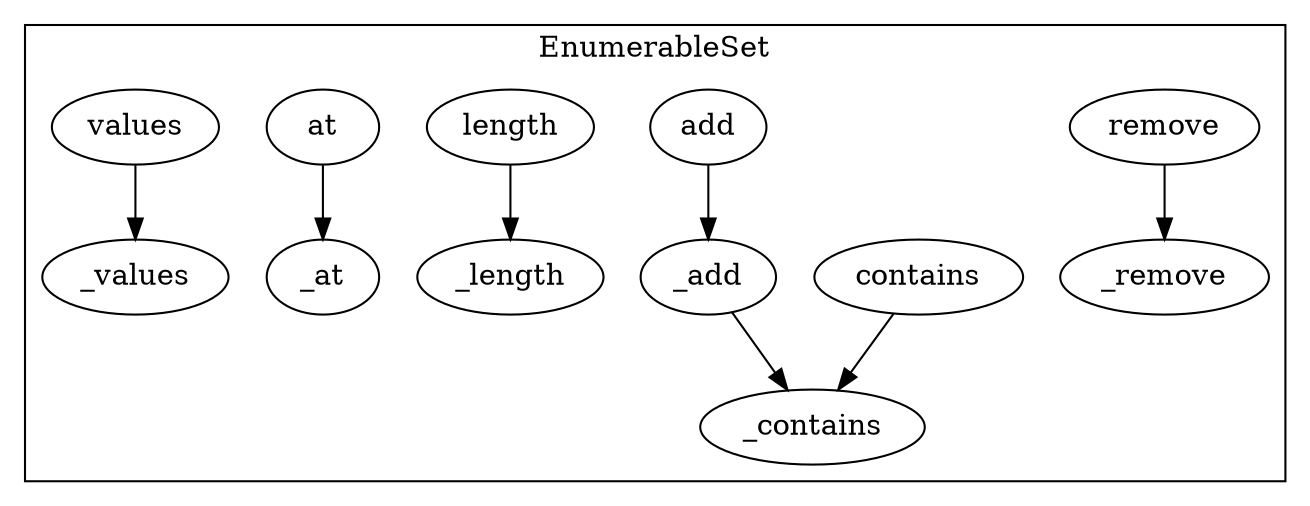 strict digraph {
subgraph cluster_3692_EnumerableSet {
label = "EnumerableSet"
"3692__contains" [label="_contains"]
"3692__values" [label="_values"]
"3692__length" [label="_length"]
"3692_remove" [label="remove"]
"3692_contains" [label="contains"]
"3692_add" [label="add"]
"3692_length" [label="length"]
"3692__at" [label="_at"]
"3692__add" [label="_add"]
"3692_at" [label="at"]
"3692__remove" [label="_remove"]
"3692_values" [label="values"]
"3692_remove" -> "3692__remove"
"3692_add" -> "3692__add"
"3692_values" -> "3692__values"
"3692_at" -> "3692__at"
"3692_length" -> "3692__length"
"3692_contains" -> "3692__contains"
"3692__add" -> "3692__contains"
}subgraph cluster_solidity {
label = "[Solidity]"
}
}